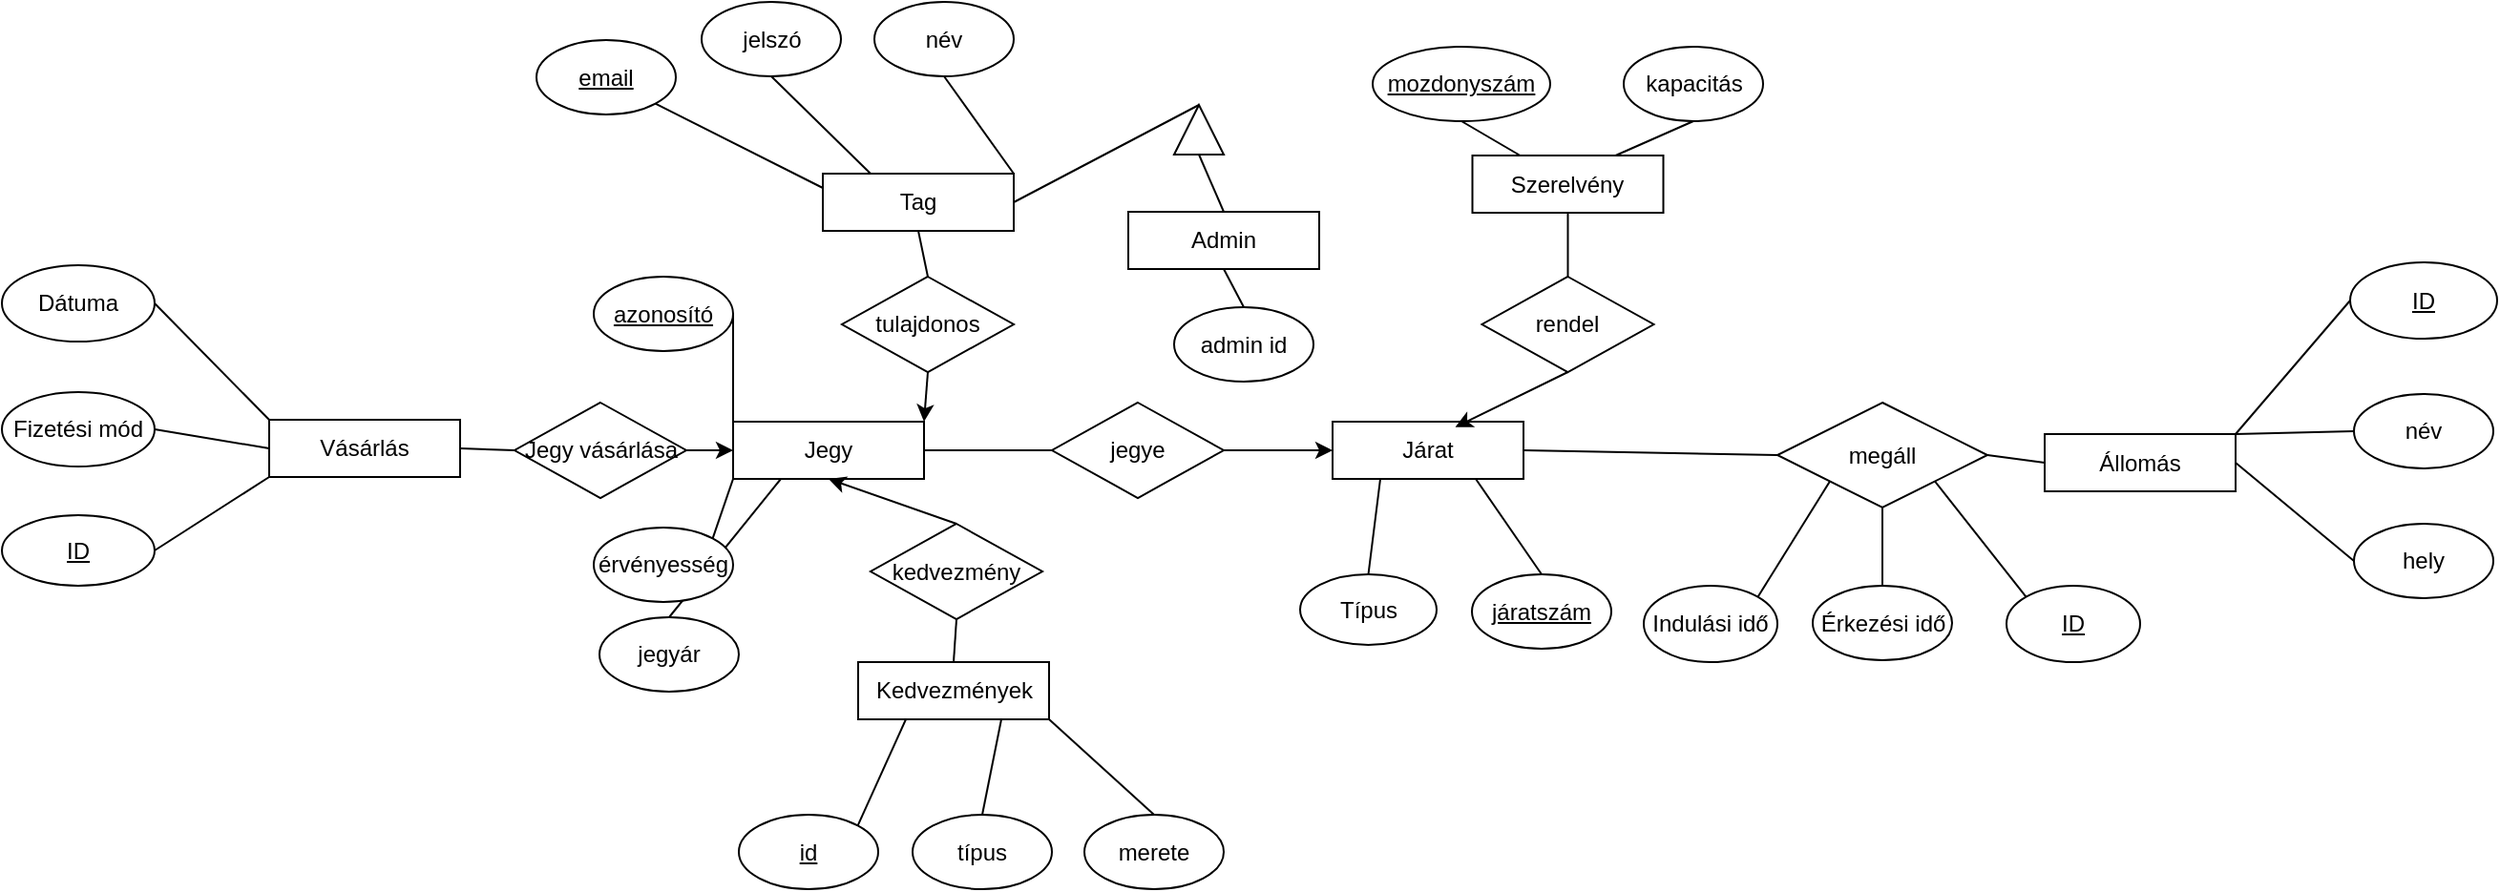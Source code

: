<mxfile version="26.2.14">
  <diagram name="1 oldal" id="Ku8kSpyPXHSGorX3yKVs">
    <mxGraphModel dx="2253" dy="757" grid="1" gridSize="10" guides="1" tooltips="1" connect="1" arrows="1" fold="1" page="1" pageScale="1" pageWidth="827" pageHeight="1169" math="0" shadow="0">
      <root>
        <mxCell id="0" />
        <mxCell id="1" parent="0" />
        <mxCell id="ffowKbURBQ_B1bzKh_Tq-7" value="Állomás" style="rounded=0;whiteSpace=wrap;html=1;strokeColor=default;align=center;verticalAlign=middle;fontFamily=Helvetica;fontSize=12;fontColor=default;fillColor=default;" parent="1" vertex="1">
          <mxGeometry x="440" y="466.5" width="100" height="30" as="geometry" />
        </mxCell>
        <mxCell id="ffowKbURBQ_B1bzKh_Tq-24" value="&lt;span&gt;név&lt;/span&gt;" style="ellipse;whiteSpace=wrap;html=1;align=center;strokeColor=default;verticalAlign=middle;fontFamily=Helvetica;fontSize=12;fontColor=default;fillColor=default;fontStyle=0" parent="1" vertex="1">
          <mxGeometry x="602" y="445.5" width="73" height="39" as="geometry" />
        </mxCell>
        <mxCell id="ffowKbURBQ_B1bzKh_Tq-26" value="hely" style="ellipse;whiteSpace=wrap;html=1;align=center;strokeColor=default;verticalAlign=middle;fontFamily=Helvetica;fontSize=12;fontColor=default;fillColor=default;fontStyle=0" parent="1" vertex="1">
          <mxGeometry x="602" y="513.5" width="73" height="39" as="geometry" />
        </mxCell>
        <mxCell id="ffowKbURBQ_B1bzKh_Tq-27" value="" style="endArrow=none;html=1;rounded=0;entryX=0;entryY=0.5;entryDx=0;entryDy=0;exitX=1;exitY=0;exitDx=0;exitDy=0;strokeColor=default;align=center;verticalAlign=middle;fontFamily=Helvetica;fontSize=12;fontColor=default;fillColor=default;" parent="1" source="ffowKbURBQ_B1bzKh_Tq-7" target="ffowKbURBQ_B1bzKh_Tq-24" edge="1">
          <mxGeometry width="50" height="50" relative="1" as="geometry">
            <mxPoint x="220" y="456.5" as="sourcePoint" />
            <mxPoint x="270" y="406.5" as="targetPoint" />
          </mxGeometry>
        </mxCell>
        <mxCell id="ffowKbURBQ_B1bzKh_Tq-28" value="" style="endArrow=none;html=1;rounded=0;entryX=0;entryY=0.5;entryDx=0;entryDy=0;exitX=1;exitY=0.5;exitDx=0;exitDy=0;strokeColor=default;align=center;verticalAlign=middle;fontFamily=Helvetica;fontSize=12;fontColor=default;fillColor=default;" parent="1" source="ffowKbURBQ_B1bzKh_Tq-7" target="ffowKbURBQ_B1bzKh_Tq-26" edge="1">
          <mxGeometry width="50" height="50" relative="1" as="geometry">
            <mxPoint x="220" y="456.5" as="sourcePoint" />
            <mxPoint x="270" y="406.5" as="targetPoint" />
          </mxGeometry>
        </mxCell>
        <mxCell id="ffowKbURBQ_B1bzKh_Tq-33" value="megáll" style="shape=rhombus;perimeter=rhombusPerimeter;whiteSpace=wrap;html=1;align=center;strokeColor=default;verticalAlign=middle;fontFamily=Helvetica;fontSize=12;fontColor=default;fillColor=default;" parent="1" vertex="1">
          <mxGeometry x="300" y="450" width="110" height="55" as="geometry" />
        </mxCell>
        <mxCell id="ffowKbURBQ_B1bzKh_Tq-34" value="" style="endArrow=none;html=1;rounded=0;entryX=1;entryY=0.5;entryDx=0;entryDy=0;exitX=0;exitY=0.5;exitDx=0;exitDy=0;strokeColor=default;align=center;verticalAlign=middle;fontFamily=Helvetica;fontSize=12;fontColor=default;fillColor=default;" parent="1" source="ffowKbURBQ_B1bzKh_Tq-33" target="ffowKbURBQ_B1bzKh_Tq-52" edge="1">
          <mxGeometry width="50" height="50" relative="1" as="geometry">
            <mxPoint x="430" y="290" as="sourcePoint" />
            <mxPoint x="170" y="475" as="targetPoint" />
          </mxGeometry>
        </mxCell>
        <mxCell id="ffowKbURBQ_B1bzKh_Tq-35" value="" style="endArrow=none;html=1;rounded=0;exitX=0;exitY=0.5;exitDx=0;exitDy=0;entryX=1;entryY=0.5;entryDx=0;entryDy=0;strokeColor=default;align=center;verticalAlign=middle;fontFamily=Helvetica;fontSize=12;fontColor=default;fillColor=default;" parent="1" source="ffowKbURBQ_B1bzKh_Tq-7" target="ffowKbURBQ_B1bzKh_Tq-33" edge="1">
          <mxGeometry width="50" height="50" relative="1" as="geometry">
            <mxPoint x="430" y="290" as="sourcePoint" />
            <mxPoint x="490" y="480" as="targetPoint" />
          </mxGeometry>
        </mxCell>
        <mxCell id="ffowKbURBQ_B1bzKh_Tq-36" value="Érkezési idő" style="ellipse;whiteSpace=wrap;html=1;align=center;strokeColor=default;verticalAlign=middle;fontFamily=Helvetica;fontSize=12;fontColor=default;fillColor=default;" parent="1" vertex="1">
          <mxGeometry x="318.5" y="546" width="73" height="39" as="geometry" />
        </mxCell>
        <mxCell id="ffowKbURBQ_B1bzKh_Tq-37" value="" style="endArrow=none;html=1;rounded=0;exitX=0.5;exitY=1;exitDx=0;exitDy=0;entryX=0.5;entryY=0;entryDx=0;entryDy=0;strokeColor=default;align=center;verticalAlign=middle;fontFamily=Helvetica;fontSize=12;fontColor=default;fillColor=default;" parent="1" source="ffowKbURBQ_B1bzKh_Tq-33" target="ffowKbURBQ_B1bzKh_Tq-36" edge="1">
          <mxGeometry width="50" height="50" relative="1" as="geometry">
            <mxPoint x="330" y="290" as="sourcePoint" />
            <mxPoint x="390" y="480" as="targetPoint" />
          </mxGeometry>
        </mxCell>
        <mxCell id="ffowKbURBQ_B1bzKh_Tq-52" value="Járat" style="rounded=0;whiteSpace=wrap;html=1;strokeColor=default;align=center;verticalAlign=middle;fontFamily=Helvetica;fontSize=12;fontColor=default;fillColor=default;" parent="1" vertex="1">
          <mxGeometry x="67" y="460" width="100" height="30" as="geometry" />
        </mxCell>
        <mxCell id="ffowKbURBQ_B1bzKh_Tq-53" value="&lt;u&gt;járatszám&lt;/u&gt;" style="ellipse;whiteSpace=wrap;html=1;align=center;strokeColor=default;verticalAlign=middle;fontFamily=Helvetica;fontSize=12;fontColor=default;fillColor=default;" parent="1" vertex="1">
          <mxGeometry x="140" y="540" width="73" height="39" as="geometry" />
        </mxCell>
        <mxCell id="ffowKbURBQ_B1bzKh_Tq-59" value="" style="endArrow=none;html=1;rounded=0;exitX=0.75;exitY=1;exitDx=0;exitDy=0;entryX=0.5;entryY=0;entryDx=0;entryDy=0;strokeColor=default;align=center;verticalAlign=middle;fontFamily=Helvetica;fontSize=12;fontColor=default;fillColor=default;" parent="1" source="ffowKbURBQ_B1bzKh_Tq-52" target="ffowKbURBQ_B1bzKh_Tq-53" edge="1">
          <mxGeometry width="50" height="50" relative="1" as="geometry">
            <mxPoint x="-21" y="420" as="sourcePoint" />
            <mxPoint x="29" y="630" as="targetPoint" />
          </mxGeometry>
        </mxCell>
        <mxCell id="ffowKbURBQ_B1bzKh_Tq-69" value="Tag" style="rounded=0;whiteSpace=wrap;html=1;strokeColor=default;align=center;verticalAlign=middle;fontFamily=Helvetica;fontSize=12;fontColor=default;fillColor=default;" parent="1" vertex="1">
          <mxGeometry x="-200" y="330" width="100" height="30" as="geometry" />
        </mxCell>
        <mxCell id="ffowKbURBQ_B1bzKh_Tq-71" value="név" style="ellipse;whiteSpace=wrap;html=1;align=center;strokeColor=default;verticalAlign=middle;fontFamily=Helvetica;fontSize=12;fontColor=default;fillColor=default;" parent="1" vertex="1">
          <mxGeometry x="-173" y="240" width="73" height="39" as="geometry" />
        </mxCell>
        <mxCell id="ffowKbURBQ_B1bzKh_Tq-72" value="jelszó" style="ellipse;whiteSpace=wrap;html=1;align=center;strokeColor=default;verticalAlign=middle;fontFamily=Helvetica;fontSize=12;fontColor=default;fillColor=default;" parent="1" vertex="1">
          <mxGeometry x="-263.5" y="240" width="73" height="39" as="geometry" />
        </mxCell>
        <mxCell id="ffowKbURBQ_B1bzKh_Tq-73" value="email" style="ellipse;whiteSpace=wrap;html=1;align=center;fontStyle=4;strokeColor=default;verticalAlign=middle;fontFamily=Helvetica;fontSize=12;fontColor=default;fillColor=default;" parent="1" vertex="1">
          <mxGeometry x="-350" y="260" width="73" height="39" as="geometry" />
        </mxCell>
        <mxCell id="ffowKbURBQ_B1bzKh_Tq-74" value="" style="endArrow=none;html=1;rounded=0;entryX=1;entryY=1;entryDx=0;entryDy=0;exitX=0;exitY=0.25;exitDx=0;exitDy=0;strokeColor=default;align=center;verticalAlign=middle;fontFamily=Helvetica;fontSize=12;fontColor=default;fillColor=default;" parent="1" source="ffowKbURBQ_B1bzKh_Tq-69" target="ffowKbURBQ_B1bzKh_Tq-73" edge="1">
          <mxGeometry width="50" height="50" relative="1" as="geometry">
            <mxPoint x="70" y="520" as="sourcePoint" />
            <mxPoint x="160" y="630" as="targetPoint" />
          </mxGeometry>
        </mxCell>
        <mxCell id="ffowKbURBQ_B1bzKh_Tq-75" value="" style="endArrow=none;html=1;rounded=0;entryX=0.5;entryY=1;entryDx=0;entryDy=0;exitX=0.25;exitY=0;exitDx=0;exitDy=0;strokeColor=default;align=center;verticalAlign=middle;fontFamily=Helvetica;fontSize=12;fontColor=default;fillColor=default;" parent="1" source="ffowKbURBQ_B1bzKh_Tq-69" target="ffowKbURBQ_B1bzKh_Tq-72" edge="1">
          <mxGeometry width="50" height="50" relative="1" as="geometry">
            <mxPoint x="70" y="520" as="sourcePoint" />
            <mxPoint x="160" y="630" as="targetPoint" />
          </mxGeometry>
        </mxCell>
        <mxCell id="ffowKbURBQ_B1bzKh_Tq-76" value="" style="endArrow=none;html=1;rounded=0;entryX=0.5;entryY=1;entryDx=0;entryDy=0;exitX=1;exitY=0;exitDx=0;exitDy=0;strokeColor=default;align=center;verticalAlign=middle;fontFamily=Helvetica;fontSize=12;fontColor=default;fillColor=default;" parent="1" source="ffowKbURBQ_B1bzKh_Tq-69" target="ffowKbURBQ_B1bzKh_Tq-71" edge="1">
          <mxGeometry width="50" height="50" relative="1" as="geometry">
            <mxPoint x="240" y="-14" as="sourcePoint" />
            <mxPoint x="330" y="96" as="targetPoint" />
          </mxGeometry>
        </mxCell>
        <mxCell id="dYvd4RxNbd3b-FvLctLH-27" value="jegyár" style="ellipse;whiteSpace=wrap;html=1;align=center;fontStyle=0;strokeColor=default;verticalAlign=middle;fontFamily=Helvetica;fontSize=12;fontColor=default;fillColor=default;" parent="1" vertex="1">
          <mxGeometry x="-317" y="562.5" width="73" height="39" as="geometry" />
        </mxCell>
        <mxCell id="dYvd4RxNbd3b-FvLctLH-28" value="" style="endArrow=none;html=1;rounded=0;strokeColor=default;align=center;verticalAlign=middle;fontFamily=Helvetica;fontSize=12;fontColor=default;fillColor=default;exitX=0.25;exitY=1;exitDx=0;exitDy=0;entryX=0.5;entryY=0;entryDx=0;entryDy=0;" parent="1" source="dYvd4RxNbd3b-FvLctLH-45" target="dYvd4RxNbd3b-FvLctLH-27" edge="1">
          <mxGeometry width="50" height="50" relative="1" as="geometry">
            <mxPoint x="180" y="540" as="sourcePoint" />
            <mxPoint x="-160" y="580" as="targetPoint" />
          </mxGeometry>
        </mxCell>
        <mxCell id="dYvd4RxNbd3b-FvLctLH-45" value="Jegy" style="rounded=0;whiteSpace=wrap;html=1;strokeColor=default;align=center;verticalAlign=middle;fontFamily=Helvetica;fontSize=12;fontColor=default;fillColor=default;" parent="1" vertex="1">
          <mxGeometry x="-247" y="460" width="100" height="30" as="geometry" />
        </mxCell>
        <mxCell id="dYvd4RxNbd3b-FvLctLH-46" value="jegye" style="shape=rhombus;double=0;whiteSpace=wrap;html=1;align=center;perimeter=rhombusPerimeter;strokeColor=default;verticalAlign=middle;fontFamily=Helvetica;fontSize=12;fontColor=default;fillColor=default;" parent="1" vertex="1">
          <mxGeometry x="-80" y="450" width="90" height="50" as="geometry" />
        </mxCell>
        <mxCell id="dYvd4RxNbd3b-FvLctLH-47" value="" style="endArrow=none;html=1;rounded=0;exitX=0;exitY=0.5;exitDx=0;exitDy=0;entryX=1;entryY=0.5;entryDx=0;entryDy=0;strokeColor=default;align=center;verticalAlign=middle;fontFamily=Helvetica;fontSize=12;fontColor=default;fillColor=default;endFill=0;startArrow=classic;startFill=1;" parent="1" source="ffowKbURBQ_B1bzKh_Tq-52" target="dYvd4RxNbd3b-FvLctLH-46" edge="1">
          <mxGeometry width="50" height="50" relative="1" as="geometry">
            <mxPoint x="-21" y="420" as="sourcePoint" />
            <mxPoint x="29" y="630" as="targetPoint" />
          </mxGeometry>
        </mxCell>
        <mxCell id="dYvd4RxNbd3b-FvLctLH-48" value="" style="endArrow=none;html=1;rounded=0;entryX=1;entryY=0.5;entryDx=0;entryDy=0;strokeColor=default;align=center;verticalAlign=middle;fontFamily=Helvetica;fontSize=12;fontColor=default;fillColor=default;endFill=0;exitX=0;exitY=0.5;exitDx=0;exitDy=0;" parent="1" source="dYvd4RxNbd3b-FvLctLH-46" target="dYvd4RxNbd3b-FvLctLH-45" edge="1">
          <mxGeometry width="50" height="50" relative="1" as="geometry">
            <mxPoint x="-100" y="530" as="sourcePoint" />
            <mxPoint x="29" y="630" as="targetPoint" />
          </mxGeometry>
        </mxCell>
        <mxCell id="dYvd4RxNbd3b-FvLctLH-52" value="tulajdonos" style="shape=rhombus;double=0;whiteSpace=wrap;html=1;align=center;perimeter=rhombusPerimeter;strokeColor=default;verticalAlign=middle;fontFamily=Helvetica;fontSize=12;fontColor=default;fillColor=default;" parent="1" vertex="1">
          <mxGeometry x="-190" y="384" width="90" height="50" as="geometry" />
        </mxCell>
        <mxCell id="dYvd4RxNbd3b-FvLctLH-53" value="" style="endArrow=none;html=1;rounded=0;strokeColor=default;align=center;verticalAlign=middle;fontFamily=Helvetica;fontSize=12;fontColor=default;fillColor=default;exitX=0.5;exitY=1;exitDx=0;exitDy=0;entryX=0.5;entryY=0;entryDx=0;entryDy=0;" parent="1" source="ffowKbURBQ_B1bzKh_Tq-69" target="dYvd4RxNbd3b-FvLctLH-52" edge="1">
          <mxGeometry width="50" height="50" relative="1" as="geometry">
            <mxPoint x="-100" y="325" as="sourcePoint" />
            <mxPoint x="-96" y="400" as="targetPoint" />
          </mxGeometry>
        </mxCell>
        <mxCell id="dYvd4RxNbd3b-FvLctLH-55" value="" style="endArrow=classic;html=1;rounded=0;strokeColor=default;align=center;verticalAlign=middle;fontFamily=Helvetica;fontSize=12;fontColor=default;fillColor=default;exitX=0.5;exitY=1;exitDx=0;exitDy=0;entryX=1;entryY=0;entryDx=0;entryDy=0;endFill=1;" parent="1" source="dYvd4RxNbd3b-FvLctLH-52" target="dYvd4RxNbd3b-FvLctLH-45" edge="1">
          <mxGeometry width="50" height="50" relative="1" as="geometry">
            <mxPoint x="180" y="540" as="sourcePoint" />
            <mxPoint x="-150" y="450" as="targetPoint" />
          </mxGeometry>
        </mxCell>
        <mxCell id="Hw2ExFo7dfS4FIYOcVDi-1" value="azonosító" style="ellipse;whiteSpace=wrap;html=1;align=center;fontStyle=4;strokeColor=default;verticalAlign=middle;fontFamily=Helvetica;fontSize=12;fontColor=default;fillColor=default;" parent="1" vertex="1">
          <mxGeometry x="-320" y="384" width="73" height="39" as="geometry" />
        </mxCell>
        <mxCell id="Hw2ExFo7dfS4FIYOcVDi-2" value="" style="endArrow=none;html=1;rounded=0;entryX=1;entryY=0.5;entryDx=0;entryDy=0;strokeColor=default;align=center;verticalAlign=middle;fontFamily=Helvetica;fontSize=12;fontColor=default;fillColor=default;exitX=0;exitY=0;exitDx=0;exitDy=0;" parent="1" source="dYvd4RxNbd3b-FvLctLH-45" target="Hw2ExFo7dfS4FIYOcVDi-1" edge="1">
          <mxGeometry width="50" height="50" relative="1" as="geometry">
            <mxPoint x="180" y="540" as="sourcePoint" />
            <mxPoint x="29" y="370" as="targetPoint" />
          </mxGeometry>
        </mxCell>
        <mxCell id="24KYn_mb2bUi-oEfHAs6-1" value="Szerelvény" style="rounded=0;whiteSpace=wrap;html=1;strokeColor=default;align=center;verticalAlign=middle;fontFamily=Helvetica;fontSize=12;fontColor=default;fillColor=default;" parent="1" vertex="1">
          <mxGeometry x="140.25" y="320.5" width="100" height="30" as="geometry" />
        </mxCell>
        <mxCell id="24KYn_mb2bUi-oEfHAs6-2" value="mozdonyszám" style="ellipse;whiteSpace=wrap;html=1;align=center;strokeColor=default;verticalAlign=middle;fontFamily=Helvetica;fontSize=12;fontColor=default;fillColor=default;fontStyle=4" parent="1" vertex="1">
          <mxGeometry x="88" y="263.5" width="93" height="39" as="geometry" />
        </mxCell>
        <mxCell id="24KYn_mb2bUi-oEfHAs6-3" value="kapacitás" style="ellipse;whiteSpace=wrap;html=1;align=center;strokeColor=default;verticalAlign=middle;fontFamily=Helvetica;fontSize=12;fontColor=default;fillColor=default;" parent="1" vertex="1">
          <mxGeometry x="219.5" y="263.5" width="73" height="39" as="geometry" />
        </mxCell>
        <mxCell id="24KYn_mb2bUi-oEfHAs6-5" value="Kedvezmények" style="rounded=0;whiteSpace=wrap;html=1;strokeColor=default;align=center;verticalAlign=middle;fontFamily=Helvetica;fontSize=12;fontColor=default;fillColor=default;" parent="1" vertex="1">
          <mxGeometry x="-181.5" y="586" width="100" height="30" as="geometry" />
        </mxCell>
        <mxCell id="24KYn_mb2bUi-oEfHAs6-8" value="id" style="ellipse;whiteSpace=wrap;html=1;align=center;strokeColor=default;verticalAlign=middle;fontFamily=Helvetica;fontSize=12;fontColor=default;fillColor=default;fontStyle=4" parent="1" vertex="1">
          <mxGeometry x="-244" y="666" width="73" height="39" as="geometry" />
        </mxCell>
        <mxCell id="24KYn_mb2bUi-oEfHAs6-10" value="típus" style="ellipse;whiteSpace=wrap;html=1;align=center;strokeColor=default;verticalAlign=middle;fontFamily=Helvetica;fontSize=12;fontColor=default;fillColor=default;" parent="1" vertex="1">
          <mxGeometry x="-153" y="666" width="73" height="39" as="geometry" />
        </mxCell>
        <mxCell id="24KYn_mb2bUi-oEfHAs6-12" value="merete" style="ellipse;whiteSpace=wrap;html=1;align=center;strokeColor=default;verticalAlign=middle;fontFamily=Helvetica;fontSize=12;fontColor=default;fillColor=default;" parent="1" vertex="1">
          <mxGeometry x="-63" y="666" width="73" height="39" as="geometry" />
        </mxCell>
        <mxCell id="24KYn_mb2bUi-oEfHAs6-13" value="" style="endArrow=none;html=1;rounded=0;entryX=1;entryY=0;entryDx=0;entryDy=0;exitX=0.25;exitY=1;exitDx=0;exitDy=0;strokeColor=default;align=center;verticalAlign=middle;fontFamily=Helvetica;fontSize=12;fontColor=default;fillColor=default;" parent="1" source="24KYn_mb2bUi-oEfHAs6-5" target="24KYn_mb2bUi-oEfHAs6-8" edge="1">
          <mxGeometry width="50" height="50" relative="1" as="geometry">
            <mxPoint x="-1060" y="504.5" as="sourcePoint" />
            <mxPoint x="-1143" y="524.5" as="targetPoint" />
          </mxGeometry>
        </mxCell>
        <mxCell id="24KYn_mb2bUi-oEfHAs6-16" value="" style="endArrow=none;html=1;rounded=0;entryX=0.5;entryY=0;entryDx=0;entryDy=0;exitX=0.75;exitY=1;exitDx=0;exitDy=0;strokeColor=default;align=center;verticalAlign=middle;fontFamily=Helvetica;fontSize=12;fontColor=default;fillColor=default;" parent="1" source="24KYn_mb2bUi-oEfHAs6-5" target="24KYn_mb2bUi-oEfHAs6-10" edge="1">
          <mxGeometry width="50" height="50" relative="1" as="geometry">
            <mxPoint x="-1060" y="504.5" as="sourcePoint" />
            <mxPoint x="-1143" y="524.5" as="targetPoint" />
          </mxGeometry>
        </mxCell>
        <mxCell id="24KYn_mb2bUi-oEfHAs6-17" value="" style="endArrow=none;html=1;rounded=0;entryX=0.5;entryY=0;entryDx=0;entryDy=0;exitX=1;exitY=1;exitDx=0;exitDy=0;strokeColor=default;align=center;verticalAlign=middle;fontFamily=Helvetica;fontSize=12;fontColor=default;fillColor=default;" parent="1" source="24KYn_mb2bUi-oEfHAs6-5" target="24KYn_mb2bUi-oEfHAs6-12" edge="1">
          <mxGeometry width="50" height="50" relative="1" as="geometry">
            <mxPoint x="-1060" y="504.5" as="sourcePoint" />
            <mxPoint x="-1143" y="524.5" as="targetPoint" />
          </mxGeometry>
        </mxCell>
        <mxCell id="24KYn_mb2bUi-oEfHAs6-18" value="kedvezmény" style="shape=rhombus;double=0;whiteSpace=wrap;html=1;align=center;perimeter=rhombusPerimeter;strokeColor=default;verticalAlign=middle;fontFamily=Helvetica;fontSize=12;fontColor=default;fillColor=default;" parent="1" vertex="1">
          <mxGeometry x="-175" y="513.5" width="90" height="50" as="geometry" />
        </mxCell>
        <mxCell id="24KYn_mb2bUi-oEfHAs6-19" value="" style="endArrow=none;html=1;rounded=0;entryX=0.5;entryY=0;entryDx=0;entryDy=0;strokeColor=default;align=center;verticalAlign=middle;fontFamily=Helvetica;fontSize=12;fontColor=default;fillColor=default;endFill=0;exitX=0.5;exitY=1;exitDx=0;exitDy=0;" parent="1" source="24KYn_mb2bUi-oEfHAs6-18" target="24KYn_mb2bUi-oEfHAs6-5" edge="1">
          <mxGeometry width="50" height="50" relative="1" as="geometry">
            <mxPoint x="-100" y="530" as="sourcePoint" />
            <mxPoint x="29" y="630" as="targetPoint" />
          </mxGeometry>
        </mxCell>
        <mxCell id="24KYn_mb2bUi-oEfHAs6-20" value="" style="endArrow=none;html=1;rounded=0;exitX=0.5;exitY=1;exitDx=0;exitDy=0;entryX=0.5;entryY=0;entryDx=0;entryDy=0;strokeColor=default;align=center;verticalAlign=middle;fontFamily=Helvetica;fontSize=12;fontColor=default;fillColor=default;endFill=0;startArrow=classic;startFill=1;" parent="1" source="dYvd4RxNbd3b-FvLctLH-45" target="24KYn_mb2bUi-oEfHAs6-18" edge="1">
          <mxGeometry width="50" height="50" relative="1" as="geometry">
            <mxPoint x="-21" y="420" as="sourcePoint" />
            <mxPoint x="29" y="630" as="targetPoint" />
          </mxGeometry>
        </mxCell>
        <mxCell id="24KYn_mb2bUi-oEfHAs6-21" value="rendel" style="shape=rhombus;double=0;whiteSpace=wrap;html=1;align=center;perimeter=rhombusPerimeter;strokeColor=default;verticalAlign=middle;fontFamily=Helvetica;fontSize=12;fontColor=default;fillColor=default;" parent="1" vertex="1">
          <mxGeometry x="145.25" y="384" width="90" height="50" as="geometry" />
        </mxCell>
        <mxCell id="24KYn_mb2bUi-oEfHAs6-23" value="" style="endArrow=none;html=1;rounded=0;entryX=0.25;entryY=0;entryDx=0;entryDy=0;exitX=0.5;exitY=1;exitDx=0;exitDy=0;strokeColor=default;align=center;verticalAlign=middle;fontFamily=Helvetica;fontSize=12;fontColor=default;fillColor=default;" parent="1" source="24KYn_mb2bUi-oEfHAs6-2" target="24KYn_mb2bUi-oEfHAs6-1" edge="1">
          <mxGeometry width="50" height="50" relative="1" as="geometry">
            <mxPoint x="-365.25" y="651" as="sourcePoint" />
            <mxPoint x="-448.25" y="671" as="targetPoint" />
          </mxGeometry>
        </mxCell>
        <mxCell id="24KYn_mb2bUi-oEfHAs6-25" value="" style="endArrow=none;html=1;rounded=0;entryX=0.75;entryY=0;entryDx=0;entryDy=0;exitX=0.5;exitY=1;exitDx=0;exitDy=0;strokeColor=default;align=center;verticalAlign=middle;fontFamily=Helvetica;fontSize=12;fontColor=default;fillColor=default;" parent="1" source="24KYn_mb2bUi-oEfHAs6-3" target="24KYn_mb2bUi-oEfHAs6-1" edge="1">
          <mxGeometry width="50" height="50" relative="1" as="geometry">
            <mxPoint x="-365.25" y="651" as="sourcePoint" />
            <mxPoint x="-448.25" y="671" as="targetPoint" />
          </mxGeometry>
        </mxCell>
        <mxCell id="24KYn_mb2bUi-oEfHAs6-28" value="" style="endArrow=classic;html=1;rounded=0;strokeColor=default;align=center;verticalAlign=middle;fontFamily=Helvetica;fontSize=12;fontColor=default;fillColor=default;exitX=0.5;exitY=1;exitDx=0;exitDy=0;entryX=0.643;entryY=0.094;entryDx=0;entryDy=0;endFill=1;entryPerimeter=0;" parent="1" source="24KYn_mb2bUi-oEfHAs6-21" target="ffowKbURBQ_B1bzKh_Tq-52" edge="1">
          <mxGeometry width="50" height="50" relative="1" as="geometry">
            <mxPoint x="180" y="540" as="sourcePoint" />
            <mxPoint x="-150" y="450" as="targetPoint" />
          </mxGeometry>
        </mxCell>
        <mxCell id="24KYn_mb2bUi-oEfHAs6-29" value="" style="endArrow=none;html=1;rounded=0;strokeColor=default;align=center;verticalAlign=middle;fontFamily=Helvetica;fontSize=12;fontColor=default;fillColor=default;exitX=0.5;exitY=1;exitDx=0;exitDy=0;entryX=0.5;entryY=0;entryDx=0;entryDy=0;" parent="1" source="24KYn_mb2bUi-oEfHAs6-1" target="24KYn_mb2bUi-oEfHAs6-21" edge="1">
          <mxGeometry width="50" height="50" relative="1" as="geometry">
            <mxPoint x="-100" y="325" as="sourcePoint" />
            <mxPoint x="-96" y="400" as="targetPoint" />
          </mxGeometry>
        </mxCell>
        <mxCell id="24KYn_mb2bUi-oEfHAs6-30" value="érvényesség" style="ellipse;whiteSpace=wrap;html=1;align=center;fontStyle=0;strokeColor=default;verticalAlign=middle;fontFamily=Helvetica;fontSize=12;fontColor=default;fillColor=default;" parent="1" vertex="1">
          <mxGeometry x="-320" y="515.5" width="73" height="39" as="geometry" />
        </mxCell>
        <mxCell id="24KYn_mb2bUi-oEfHAs6-31" value="" style="endArrow=none;html=1;rounded=0;strokeColor=default;align=center;verticalAlign=middle;fontFamily=Helvetica;fontSize=12;fontColor=default;fillColor=default;exitX=0;exitY=1;exitDx=0;exitDy=0;entryX=1;entryY=0;entryDx=0;entryDy=0;" parent="1" source="dYvd4RxNbd3b-FvLctLH-45" target="24KYn_mb2bUi-oEfHAs6-30" edge="1">
          <mxGeometry width="50" height="50" relative="1" as="geometry">
            <mxPoint x="180" y="540" as="sourcePoint" />
            <mxPoint x="-160" y="580" as="targetPoint" />
          </mxGeometry>
        </mxCell>
        <mxCell id="24KYn_mb2bUi-oEfHAs6-47" value="" style="triangle;whiteSpace=wrap;html=1;rotation=-90;" parent="1" vertex="1">
          <mxGeometry x="-16" y="294" width="26" height="26" as="geometry" />
        </mxCell>
        <mxCell id="24KYn_mb2bUi-oEfHAs6-48" value="Admin" style="rounded=0;whiteSpace=wrap;html=1;strokeColor=default;align=center;verticalAlign=middle;fontFamily=Helvetica;fontSize=12;fontColor=default;fillColor=default;" parent="1" vertex="1">
          <mxGeometry x="-40" y="350" width="100" height="30" as="geometry" />
        </mxCell>
        <mxCell id="24KYn_mb2bUi-oEfHAs6-51" value="" style="endArrow=none;html=1;rounded=0;entryX=1;entryY=0.5;entryDx=0;entryDy=0;exitX=1;exitY=0.5;exitDx=0;exitDy=0;strokeColor=default;align=center;verticalAlign=middle;fontFamily=Helvetica;fontSize=12;fontColor=default;fillColor=default;" parent="1" source="24KYn_mb2bUi-oEfHAs6-47" target="ffowKbURBQ_B1bzKh_Tq-69" edge="1">
          <mxGeometry width="50" height="50" relative="1" as="geometry">
            <mxPoint x="270" y="-57" as="sourcePoint" />
            <mxPoint x="360" y="53" as="targetPoint" />
          </mxGeometry>
        </mxCell>
        <mxCell id="24KYn_mb2bUi-oEfHAs6-53" value="" style="endArrow=none;html=1;rounded=0;entryX=0;entryY=0.5;entryDx=0;entryDy=0;exitX=0.5;exitY=0;exitDx=0;exitDy=0;strokeColor=default;align=center;verticalAlign=middle;fontFamily=Helvetica;fontSize=12;fontColor=default;fillColor=default;" parent="1" source="24KYn_mb2bUi-oEfHAs6-48" target="24KYn_mb2bUi-oEfHAs6-47" edge="1">
          <mxGeometry width="50" height="50" relative="1" as="geometry">
            <mxPoint x="270" y="-57" as="sourcePoint" />
            <mxPoint x="360" y="53" as="targetPoint" />
          </mxGeometry>
        </mxCell>
        <mxCell id="24KYn_mb2bUi-oEfHAs6-62" value="admin id" style="ellipse;whiteSpace=wrap;html=1;align=center;fontStyle=0;strokeColor=default;verticalAlign=middle;fontFamily=Helvetica;fontSize=12;fontColor=default;fillColor=default;" parent="1" vertex="1">
          <mxGeometry x="-16" y="400" width="73" height="39" as="geometry" />
        </mxCell>
        <mxCell id="24KYn_mb2bUi-oEfHAs6-65" value="" style="endArrow=none;html=1;rounded=0;entryX=0.5;entryY=1;entryDx=0;entryDy=0;exitX=0.5;exitY=0;exitDx=0;exitDy=0;strokeColor=default;align=center;verticalAlign=middle;fontFamily=Helvetica;fontSize=12;fontColor=default;fillColor=default;" parent="1" source="24KYn_mb2bUi-oEfHAs6-62" target="24KYn_mb2bUi-oEfHAs6-48" edge="1">
          <mxGeometry width="50" height="50" relative="1" as="geometry">
            <mxPoint x="270" y="-57" as="sourcePoint" />
            <mxPoint x="360" y="53" as="targetPoint" />
          </mxGeometry>
        </mxCell>
        <mxCell id="2JDdR6l4GHWdAc4wffTN-4" style="rounded=0;orthogonalLoop=1;jettySize=auto;html=1;exitX=1;exitY=0;exitDx=0;exitDy=0;entryX=0;entryY=1;entryDx=0;entryDy=0;endArrow=none;startFill=0;" parent="1" source="2JDdR6l4GHWdAc4wffTN-1" target="ffowKbURBQ_B1bzKh_Tq-33" edge="1">
          <mxGeometry relative="1" as="geometry" />
        </mxCell>
        <mxCell id="2JDdR6l4GHWdAc4wffTN-1" value="Indulási idő" style="ellipse;whiteSpace=wrap;html=1;" parent="1" vertex="1">
          <mxGeometry x="230" y="546" width="70" height="40" as="geometry" />
        </mxCell>
        <mxCell id="2JDdR6l4GHWdAc4wffTN-5" style="rounded=0;orthogonalLoop=1;jettySize=auto;html=1;exitX=0;exitY=0;exitDx=0;exitDy=0;entryX=1;entryY=1;entryDx=0;entryDy=0;endArrow=none;startFill=0;" parent="1" source="2JDdR6l4GHWdAc4wffTN-2" target="ffowKbURBQ_B1bzKh_Tq-33" edge="1">
          <mxGeometry relative="1" as="geometry" />
        </mxCell>
        <mxCell id="2JDdR6l4GHWdAc4wffTN-2" value="&lt;u&gt;ID&lt;/u&gt;" style="ellipse;whiteSpace=wrap;html=1;" parent="1" vertex="1">
          <mxGeometry x="420" y="546" width="70" height="40" as="geometry" />
        </mxCell>
        <mxCell id="2JDdR6l4GHWdAc4wffTN-8" style="rounded=0;orthogonalLoop=1;jettySize=auto;html=1;exitX=0;exitY=0.5;exitDx=0;exitDy=0;endArrow=none;startFill=0;" parent="1" source="2JDdR6l4GHWdAc4wffTN-7" edge="1">
          <mxGeometry relative="1" as="geometry">
            <mxPoint x="540" y="466.5" as="targetPoint" />
          </mxGeometry>
        </mxCell>
        <mxCell id="2JDdR6l4GHWdAc4wffTN-7" value="&lt;u&gt;ID&lt;/u&gt;" style="shape=ellipse;html=1;dashed=0;whiteSpace=wrap;perimeter=ellipsePerimeter;" parent="1" vertex="1">
          <mxGeometry x="600" y="376.5" width="77" height="40" as="geometry" />
        </mxCell>
        <mxCell id="2JDdR6l4GHWdAc4wffTN-10" style="rounded=0;orthogonalLoop=1;jettySize=auto;html=1;exitX=0.5;exitY=0;exitDx=0;exitDy=0;entryX=0.25;entryY=1;entryDx=0;entryDy=0;endArrow=none;startFill=0;" parent="1" source="2JDdR6l4GHWdAc4wffTN-9" target="ffowKbURBQ_B1bzKh_Tq-52" edge="1">
          <mxGeometry relative="1" as="geometry" />
        </mxCell>
        <mxCell id="2JDdR6l4GHWdAc4wffTN-9" value="Típus" style="ellipse;whiteSpace=wrap;html=1;" parent="1" vertex="1">
          <mxGeometry x="50" y="540" width="71.5" height="37" as="geometry" />
        </mxCell>
        <mxCell id="2JDdR6l4GHWdAc4wffTN-11" value="Vásárlás" style="rounded=0;whiteSpace=wrap;html=1;" parent="1" vertex="1">
          <mxGeometry x="-490" y="459" width="100" height="30" as="geometry" />
        </mxCell>
        <mxCell id="2JDdR6l4GHWdAc4wffTN-15" style="rounded=0;orthogonalLoop=1;jettySize=auto;html=1;exitX=1;exitY=0.5;exitDx=0;exitDy=0;entryX=0;entryY=0;entryDx=0;entryDy=0;endArrow=none;startFill=0;" parent="1" source="2JDdR6l4GHWdAc4wffTN-12" target="2JDdR6l4GHWdAc4wffTN-11" edge="1">
          <mxGeometry relative="1" as="geometry" />
        </mxCell>
        <mxCell id="2JDdR6l4GHWdAc4wffTN-12" value="Dátuma" style="shape=ellipse;html=1;dashed=0;whiteSpace=wrap;perimeter=ellipsePerimeter;" parent="1" vertex="1">
          <mxGeometry x="-630" y="378" width="80" height="40" as="geometry" />
        </mxCell>
        <mxCell id="2JDdR6l4GHWdAc4wffTN-16" style="rounded=0;orthogonalLoop=1;jettySize=auto;html=1;exitX=1;exitY=0.5;exitDx=0;exitDy=0;entryX=0;entryY=0.5;entryDx=0;entryDy=0;endArrow=none;startFill=0;" parent="1" source="2JDdR6l4GHWdAc4wffTN-13" target="2JDdR6l4GHWdAc4wffTN-11" edge="1">
          <mxGeometry relative="1" as="geometry" />
        </mxCell>
        <mxCell id="2JDdR6l4GHWdAc4wffTN-13" value="Fizetési mód" style="shape=ellipse;html=1;dashed=0;whiteSpace=wrap;perimeter=ellipsePerimeter;" parent="1" vertex="1">
          <mxGeometry x="-630" y="444.5" width="80" height="39" as="geometry" />
        </mxCell>
        <mxCell id="2JDdR6l4GHWdAc4wffTN-17" style="rounded=0;orthogonalLoop=1;jettySize=auto;html=1;exitX=1;exitY=0.5;exitDx=0;exitDy=0;entryX=0;entryY=1;entryDx=0;entryDy=0;endArrow=none;startFill=0;" parent="1" source="2JDdR6l4GHWdAc4wffTN-14" target="2JDdR6l4GHWdAc4wffTN-11" edge="1">
          <mxGeometry relative="1" as="geometry" />
        </mxCell>
        <mxCell id="2JDdR6l4GHWdAc4wffTN-14" value="&lt;u&gt;ID&lt;/u&gt;" style="shape=ellipse;html=1;dashed=0;whiteSpace=wrap;perimeter=ellipsePerimeter;" parent="1" vertex="1">
          <mxGeometry x="-630" y="509" width="80" height="37" as="geometry" />
        </mxCell>
        <mxCell id="2JDdR6l4GHWdAc4wffTN-19" style="rounded=0;orthogonalLoop=1;jettySize=auto;html=1;exitX=0;exitY=0.5;exitDx=0;exitDy=0;entryX=1;entryY=0.5;entryDx=0;entryDy=0;endArrow=none;startFill=0;endFill=1;" parent="1" source="2JDdR6l4GHWdAc4wffTN-18" target="2JDdR6l4GHWdAc4wffTN-11" edge="1">
          <mxGeometry relative="1" as="geometry" />
        </mxCell>
        <mxCell id="2JDdR6l4GHWdAc4wffTN-20" style="rounded=0;orthogonalLoop=1;jettySize=auto;html=1;exitX=1;exitY=0.5;exitDx=0;exitDy=0;entryX=0;entryY=0.5;entryDx=0;entryDy=0;endArrow=classic;startFill=0;endFill=1;" parent="1" source="2JDdR6l4GHWdAc4wffTN-18" target="dYvd4RxNbd3b-FvLctLH-45" edge="1">
          <mxGeometry relative="1" as="geometry" />
        </mxCell>
        <mxCell id="2JDdR6l4GHWdAc4wffTN-18" value="Jegy vásárlása" style="rhombus;whiteSpace=wrap;html=1;" parent="1" vertex="1">
          <mxGeometry x="-361.5" y="450" width="90" height="50" as="geometry" />
        </mxCell>
      </root>
    </mxGraphModel>
  </diagram>
</mxfile>
